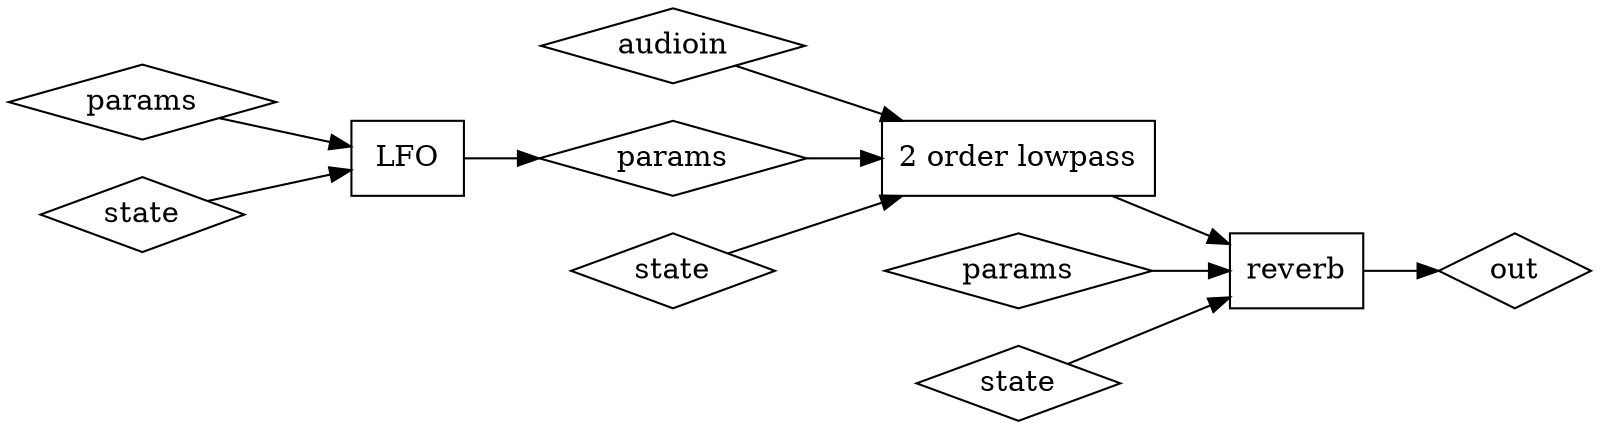 digraph G {
	fontname = "Bitstream Vera Sans"
		fontsize = 8
		rankdir = LR
		node [
		shape = "rectangle"
		]
		edge [
		]

		audioin [shape = "diamond"]

		lowpass [label="2 order lowpass"]
		reverb [label="reverb"]
		lfo [label="LFO"]

		lpparams [label="params", shape="diamond"]
		revparams [label="params", shape="diamond"]
		lfoparams [label="params", shape="diamond"]
		lpstate [label="state", shape="diamond"]
		revstate [label="state", shape="diamond"]
		lfostate [label="state", shape="diamond"]

		out [shape = "diamond"]

		audioin -> lowpass -> reverb -> out
		lfoparams -> lfo -> lpparams
		lfostate -> lfo
		lpstate -> lowpass
		lpparams -> lowpass
		revstate -> reverb
		revparams -> reverb
}
